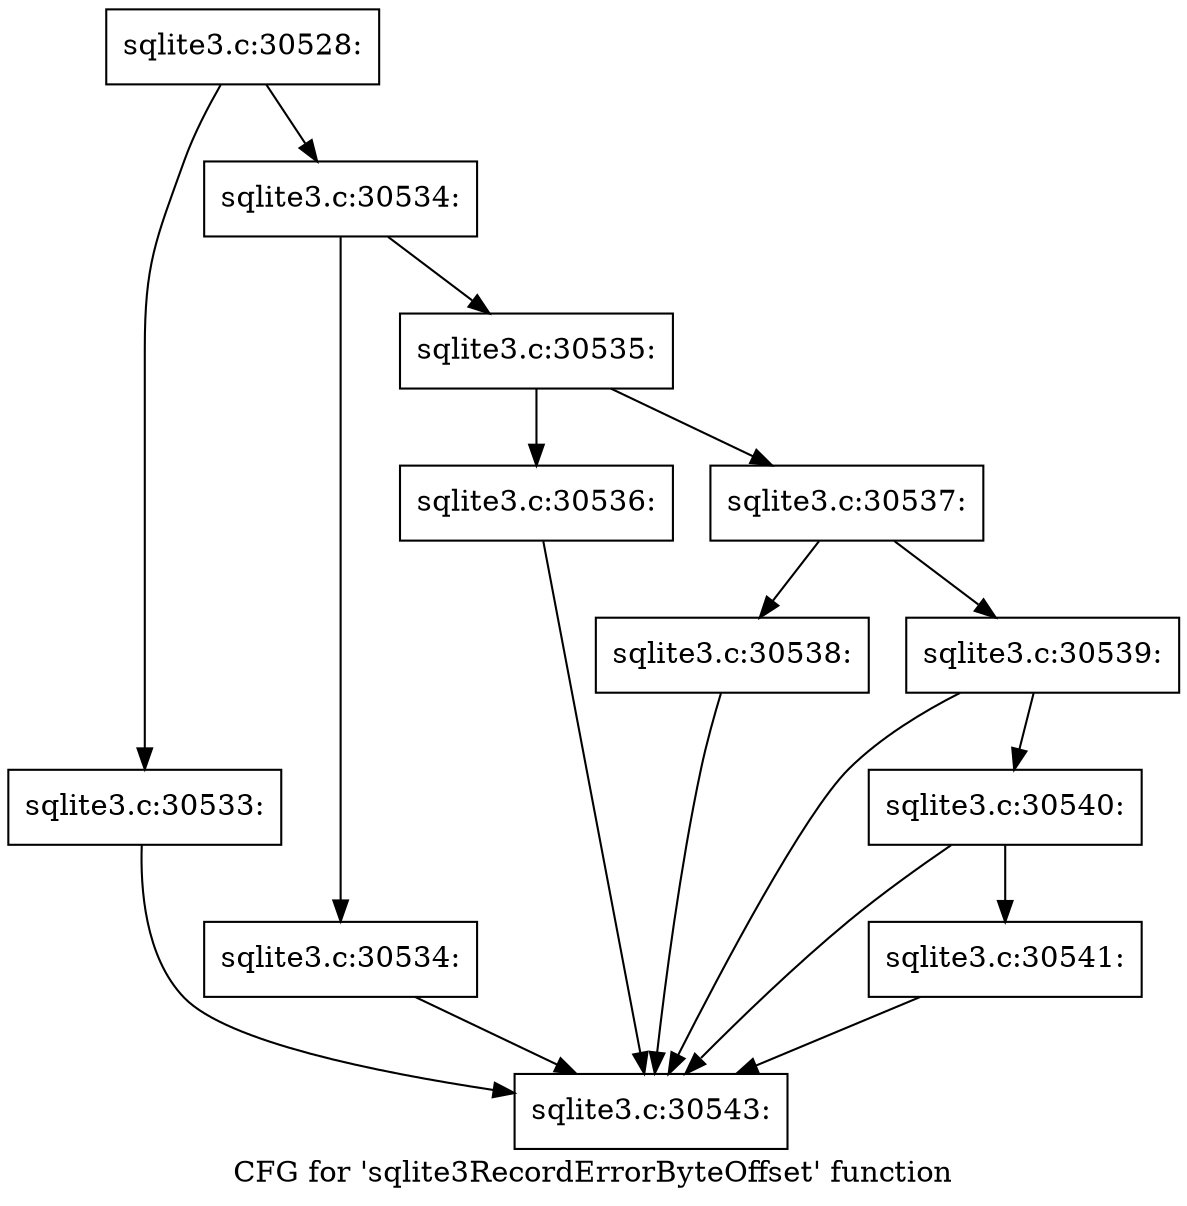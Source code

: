 digraph "CFG for 'sqlite3RecordErrorByteOffset' function" {
	label="CFG for 'sqlite3RecordErrorByteOffset' function";

	Node0x55c0f6fd4ce0 [shape=record,label="{sqlite3.c:30528:}"];
	Node0x55c0f6fd4ce0 -> Node0x55c0f6fd6a60;
	Node0x55c0f6fd4ce0 -> Node0x55c0f6fd6ab0;
	Node0x55c0f6fd6a60 [shape=record,label="{sqlite3.c:30533:}"];
	Node0x55c0f6fd6a60 -> Node0x55c0f6fd85e0;
	Node0x55c0f6fd6ab0 [shape=record,label="{sqlite3.c:30534:}"];
	Node0x55c0f6fd6ab0 -> Node0x55c0f6fd6e20;
	Node0x55c0f6fd6ab0 -> Node0x55c0f6fd6e70;
	Node0x55c0f6fd6e20 [shape=record,label="{sqlite3.c:30534:}"];
	Node0x55c0f6fd6e20 -> Node0x55c0f6fd85e0;
	Node0x55c0f6fd6e70 [shape=record,label="{sqlite3.c:30535:}"];
	Node0x55c0f6fd6e70 -> Node0x55c0f6fd7750;
	Node0x55c0f6fd6e70 -> Node0x55c0f6fd77a0;
	Node0x55c0f6fd7750 [shape=record,label="{sqlite3.c:30536:}"];
	Node0x55c0f6fd7750 -> Node0x55c0f6fd85e0;
	Node0x55c0f6fd77a0 [shape=record,label="{sqlite3.c:30537:}"];
	Node0x55c0f6fd77a0 -> Node0x55c0f6fd7e00;
	Node0x55c0f6fd77a0 -> Node0x55c0f6fd7e50;
	Node0x55c0f6fd7e00 [shape=record,label="{sqlite3.c:30538:}"];
	Node0x55c0f6fd7e00 -> Node0x55c0f6fd85e0;
	Node0x55c0f6fd7e50 [shape=record,label="{sqlite3.c:30539:}"];
	Node0x55c0f6fd7e50 -> Node0x55c0f6fd8630;
	Node0x55c0f6fd7e50 -> Node0x55c0f6fd85e0;
	Node0x55c0f6fd8630 [shape=record,label="{sqlite3.c:30540:}"];
	Node0x55c0f6fd8630 -> Node0x55c0f6fd8590;
	Node0x55c0f6fd8630 -> Node0x55c0f6fd85e0;
	Node0x55c0f6fd8590 [shape=record,label="{sqlite3.c:30541:}"];
	Node0x55c0f6fd8590 -> Node0x55c0f6fd85e0;
	Node0x55c0f6fd85e0 [shape=record,label="{sqlite3.c:30543:}"];
}
